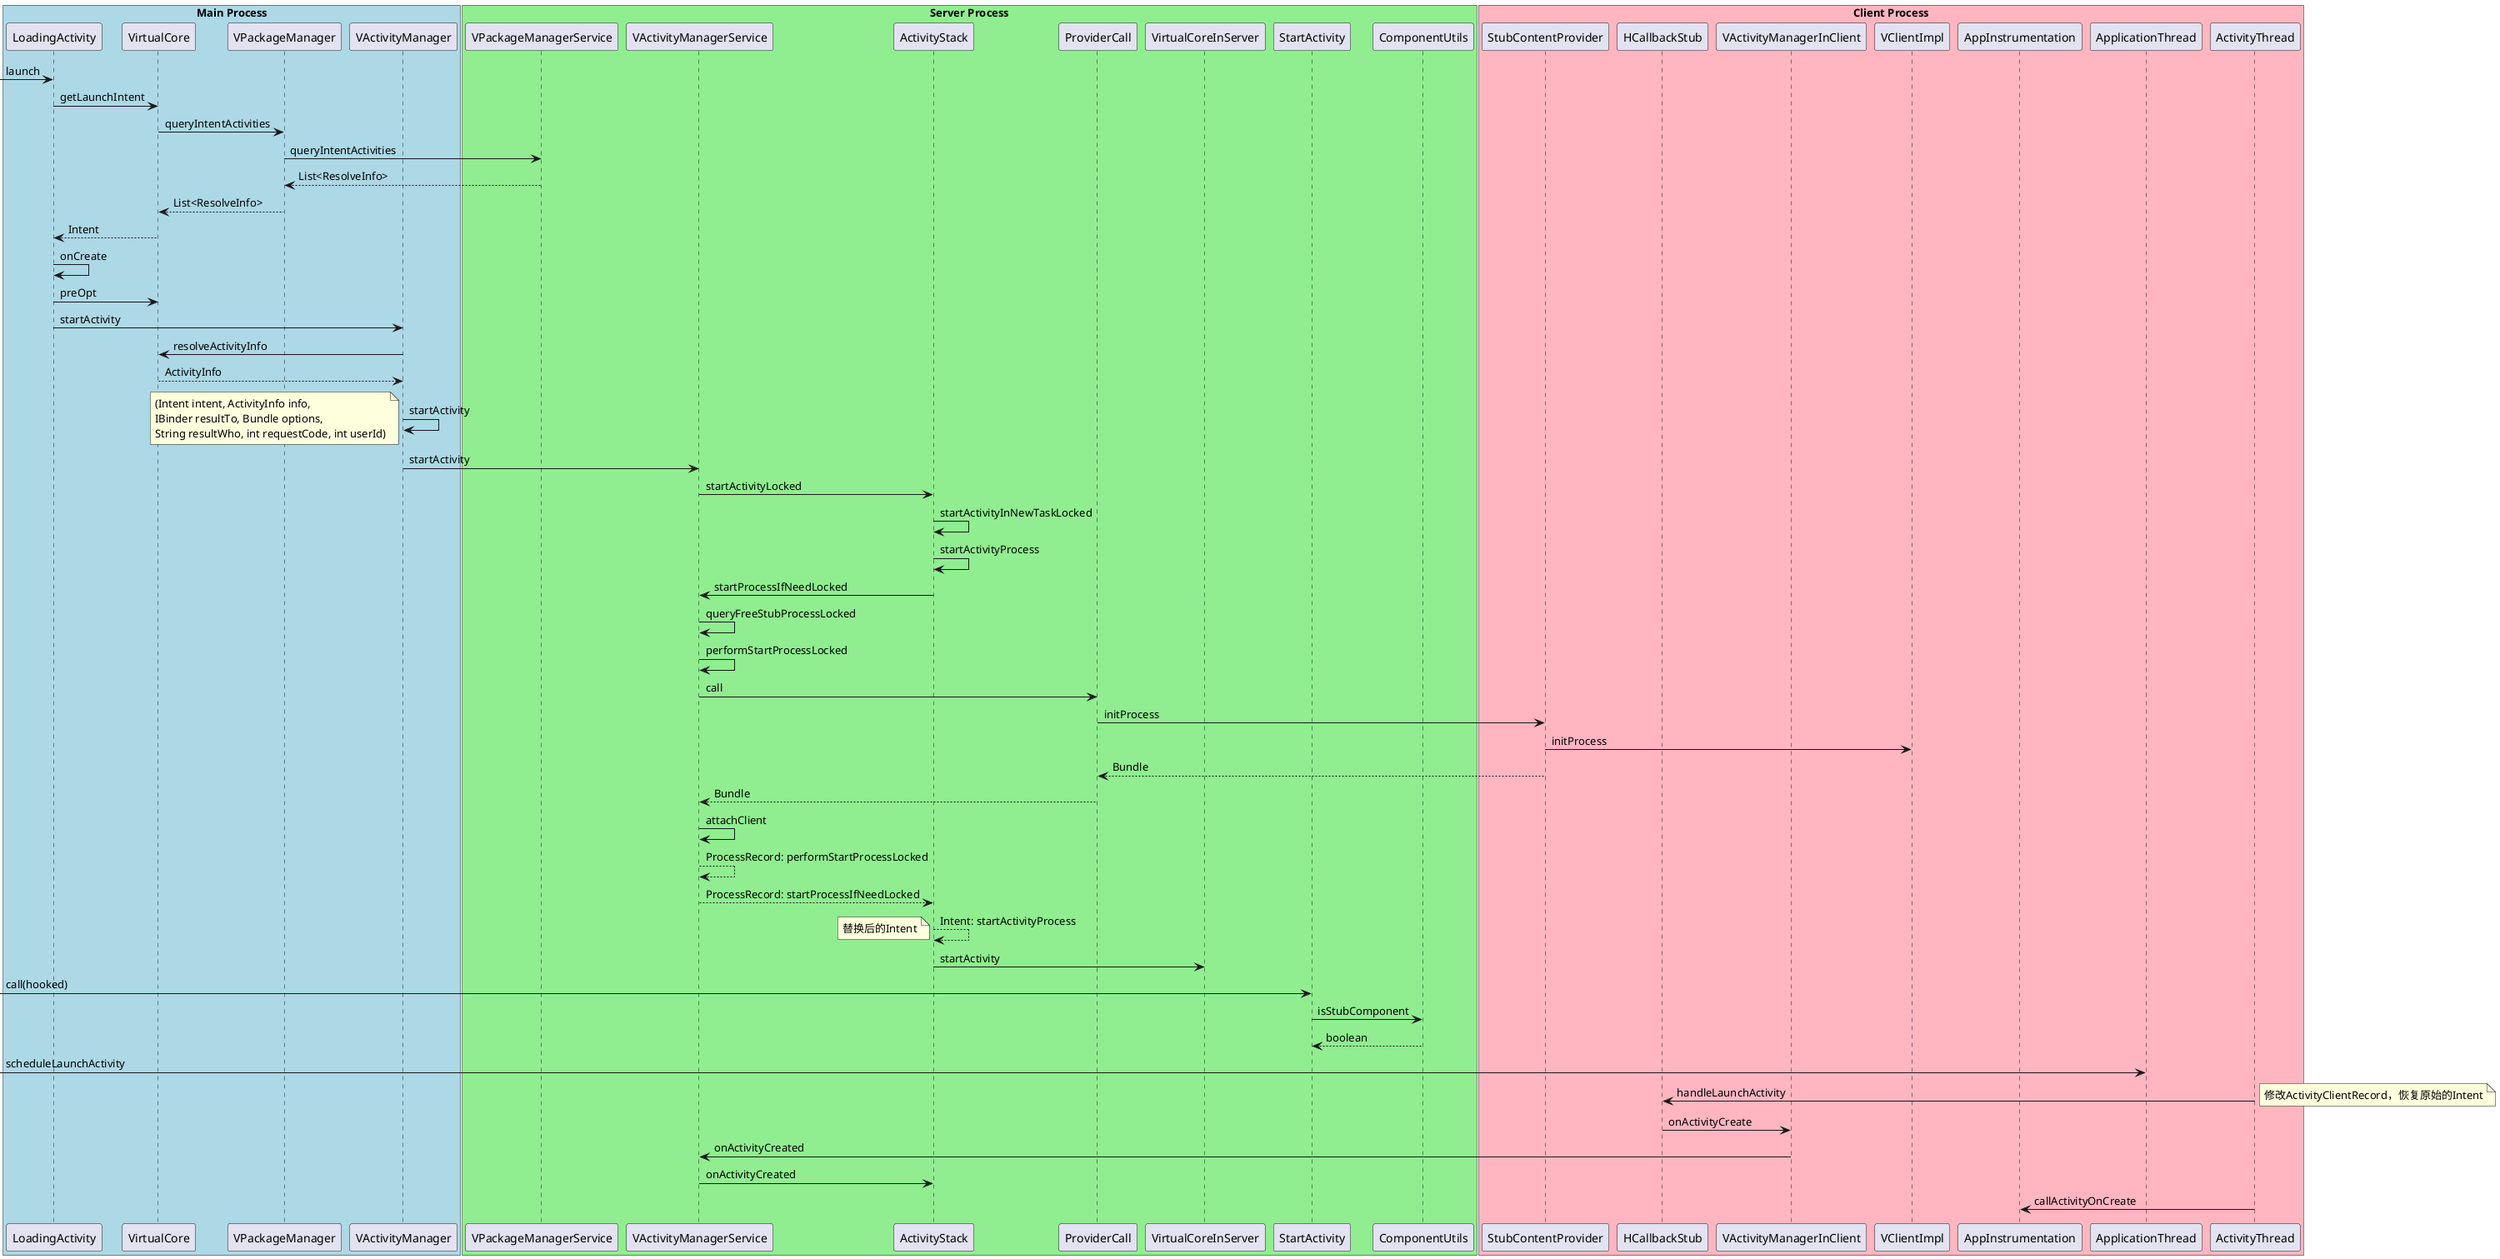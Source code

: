 @startuml
box "Main Process" #LightBlue
participant LoadingActivity
participant VirtualCore
participant VPackageManager
participant VActivityManager
end box
box "Server Process" #LightGreen
participant VPackageManagerService
participant VActivityManagerService
participant ActivityStack
participant ProviderCall
participant VirtualCoreInServer
participant StartActivity
participant ComponentUtils
end box
box "Client Process" #LightPink
participant StubContentProvider
participant HCallbackStub
participant VActivityManagerInClient
participant VClientImpl
participant AppInstrumentation
participant ApplicationThread
participant ActivityThread
end box
-> LoadingActivity: launch
LoadingActivity -> VirtualCore: getLaunchIntent
VirtualCore -> VPackageManager: queryIntentActivities
VPackageManager -> VPackageManagerService: queryIntentActivities
VPackageManagerService --> VPackageManager: List<ResolveInfo>
VPackageManager --> VirtualCore: List<ResolveInfo>
VirtualCore --> LoadingActivity: Intent
LoadingActivity -> LoadingActivity: onCreate
LoadingActivity -> VirtualCore: preOpt
LoadingActivity -> VActivityManager: startActivity
VActivityManager -> VirtualCore: resolveActivityInfo
VirtualCore --> VActivityManager: ActivityInfo
VActivityManager -> VActivityManager: startActivity
note left
(Intent intent, ActivityInfo info,
IBinder resultTo, Bundle options,
String resultWho, int requestCode, int userId)
end note
VActivityManager -> VActivityManagerService: startActivity
VActivityManagerService -> ActivityStack: startActivityLocked
ActivityStack -> ActivityStack: startActivityInNewTaskLocked
ActivityStack -> ActivityStack: startActivityProcess
ActivityStack -> VActivityManagerService: startProcessIfNeedLocked
VActivityManagerService -> VActivityManagerService: queryFreeStubProcessLocked
VActivityManagerService -> VActivityManagerService: performStartProcessLocked
VActivityManagerService -> ProviderCall: call
ProviderCall -> StubContentProvider: initProcess
StubContentProvider -> VClientImpl: initProcess
StubContentProvider --> ProviderCall: Bundle
ProviderCall --> VActivityManagerService: Bundle
VActivityManagerService -> VActivityManagerService: attachClient
VActivityManagerService --> VActivityManagerService: ProcessRecord: performStartProcessLocked
VActivityManagerService --> ActivityStack: ProcessRecord: startProcessIfNeedLocked
ActivityStack --> ActivityStack: Intent: startActivityProcess
note left
替换后的Intent
end note
ActivityStack -> VirtualCoreInServer: startActivity

-> StartActivity: call(hooked)
StartActivity -> ComponentUtils: isStubComponent
ComponentUtils --> StartActivity : boolean
-> ApplicationThread: scheduleLaunchActivity
ActivityThread -> HCallbackStub: handleLaunchActivity
note right
修改ActivityClientRecord，恢复原始的Intent
end note
HCallbackStub -> VActivityManagerInClient: onActivityCreate
VActivityManagerInClient -> VActivityManagerService: onActivityCreated
VActivityManagerService -> ActivityStack: onActivityCreated
ActivityThread -> AppInstrumentation: callActivityOnCreate
@enduml